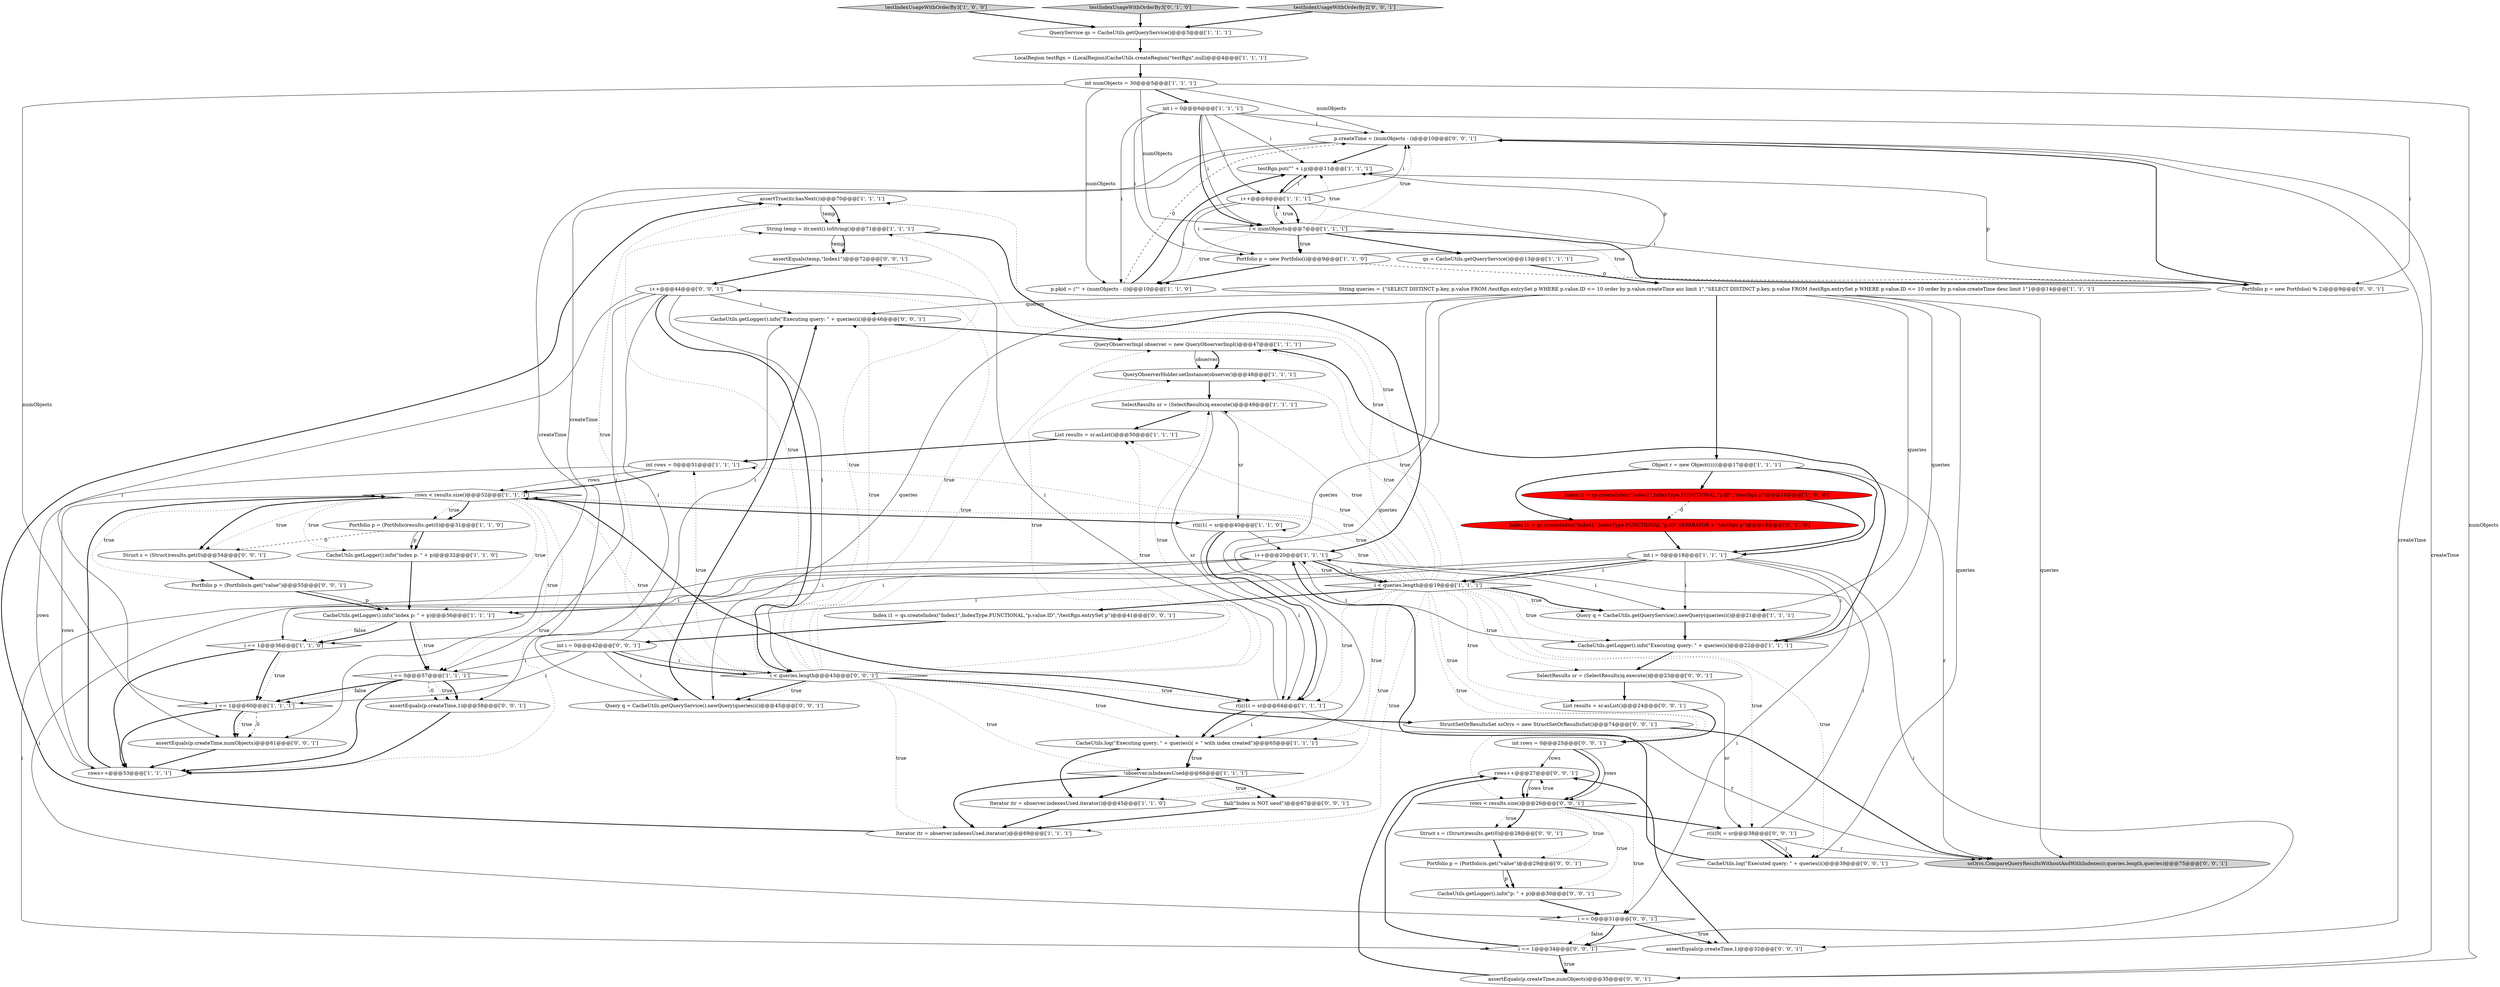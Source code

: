 digraph {
35 [style = filled, label = "assertTrue(itr.hasNext())@@@70@@@['1', '1', '1']", fillcolor = white, shape = ellipse image = "AAA0AAABBB1BBB"];
65 [style = filled, label = "StructSetOrResultsSet ssOrrs = new StructSetOrResultsSet()@@@74@@@['0', '0', '1']", fillcolor = white, shape = ellipse image = "AAA0AAABBB3BBB"];
23 [style = filled, label = "Object r = new Object((((((@@@17@@@['1', '1', '1']", fillcolor = white, shape = ellipse image = "AAA0AAABBB1BBB"];
32 [style = filled, label = "Iterator itr = observer.indexesUsed.iterator()@@@45@@@['1', '1', '0']", fillcolor = white, shape = ellipse image = "AAA0AAABBB1BBB"];
19 [style = filled, label = "i++@@@8@@@['1', '1', '1']", fillcolor = white, shape = ellipse image = "AAA0AAABBB1BBB"];
18 [style = filled, label = "int rows = 0@@@51@@@['1', '1', '1']", fillcolor = white, shape = ellipse image = "AAA0AAABBB1BBB"];
17 [style = filled, label = "List results = sr.asList()@@@50@@@['1', '1', '1']", fillcolor = white, shape = ellipse image = "AAA0AAABBB1BBB"];
25 [style = filled, label = "QueryObserverHolder.setInstance(observer)@@@48@@@['1', '1', '1']", fillcolor = white, shape = ellipse image = "AAA0AAABBB1BBB"];
71 [style = filled, label = "Portfolio p = (Portfolio)s.get(\"value\")@@@55@@@['0', '0', '1']", fillcolor = white, shape = ellipse image = "AAA0AAABBB3BBB"];
22 [style = filled, label = "int numObjects = 30@@@5@@@['1', '1', '1']", fillcolor = white, shape = ellipse image = "AAA0AAABBB1BBB"];
69 [style = filled, label = "assertEquals(p.createTime,1)@@@32@@@['0', '0', '1']", fillcolor = white, shape = ellipse image = "AAA0AAABBB3BBB"];
11 [style = filled, label = "CacheUtils.getLogger().info(\"index p: \" + p)@@@56@@@['1', '1', '1']", fillcolor = white, shape = ellipse image = "AAA0AAABBB1BBB"];
43 [style = filled, label = "fail(\"Index is NOT uesd\")@@@67@@@['0', '0', '1']", fillcolor = white, shape = ellipse image = "AAA0AAABBB3BBB"];
10 [style = filled, label = "Portfolio p = new Portfolio(i)@@@9@@@['1', '1', '0']", fillcolor = white, shape = ellipse image = "AAA0AAABBB1BBB"];
57 [style = filled, label = "CacheUtils.log(\"Executed query: \" + queries(i()@@@39@@@['0', '0', '1']", fillcolor = white, shape = ellipse image = "AAA0AAABBB3BBB"];
16 [style = filled, label = "QueryObserverImpl observer = new QueryObserverImpl()@@@47@@@['1', '1', '1']", fillcolor = white, shape = ellipse image = "AAA0AAABBB1BBB"];
27 [style = filled, label = "Query q = CacheUtils.getQueryService().newQuery(queries(i()@@@21@@@['1', '1', '1']", fillcolor = white, shape = ellipse image = "AAA0AAABBB1BBB"];
67 [style = filled, label = "CacheUtils.getLogger().info(\"Executing query: \" + queries(i()@@@46@@@['0', '0', '1']", fillcolor = white, shape = ellipse image = "AAA0AAABBB3BBB"];
29 [style = filled, label = "testIndexUsageWithOrderBy3['1', '0', '0']", fillcolor = lightgray, shape = diamond image = "AAA0AAABBB1BBB"];
54 [style = filled, label = "SelectResults sr = (SelectResults)q.execute()@@@23@@@['0', '0', '1']", fillcolor = white, shape = ellipse image = "AAA0AAABBB3BBB"];
64 [style = filled, label = "r(i((0( = sr@@@38@@@['0', '0', '1']", fillcolor = white, shape = ellipse image = "AAA0AAABBB3BBB"];
61 [style = filled, label = "Index i1 = qs.createIndex(\"Index1\",IndexType.FUNCTIONAL,\"p.value.ID\",\"/testRgn.entrySet p\")@@@41@@@['0', '0', '1']", fillcolor = white, shape = ellipse image = "AAA0AAABBB3BBB"];
66 [style = filled, label = "i++@@@44@@@['0', '0', '1']", fillcolor = white, shape = ellipse image = "AAA0AAABBB3BBB"];
45 [style = filled, label = "Portfolio p = new Portfolio(i % 2)@@@9@@@['0', '0', '1']", fillcolor = white, shape = ellipse image = "AAA0AAABBB3BBB"];
6 [style = filled, label = "String queries = {\"SELECT DISTINCT p.key, p.value FROM /testRgn.entrySet p WHERE p.value.ID <= 10 order by p.value.createTime asc limit 1\",\"SELECT DISTINCT p.key, p.value FROM /testRgn.entrySet p WHERE p.value.ID <= 10 order by p.value.createTime desc limit 1\"}@@@14@@@['1', '1', '1']", fillcolor = white, shape = ellipse image = "AAA0AAABBB1BBB"];
30 [style = filled, label = "Portfolio p = (Portfolio)results.get(0)@@@31@@@['1', '1', '0']", fillcolor = white, shape = ellipse image = "AAA0AAABBB1BBB"];
7 [style = filled, label = "Iterator itr = observer.indexesUsed.iterator()@@@69@@@['1', '1', '1']", fillcolor = white, shape = ellipse image = "AAA0AAABBB1BBB"];
5 [style = filled, label = "CacheUtils.getLogger().info(\"Executing query: \" + queries(i()@@@22@@@['1', '1', '1']", fillcolor = white, shape = ellipse image = "AAA0AAABBB1BBB"];
40 [style = filled, label = "Index i1 = qs.createIndex(\"Index1\",IndexType.FUNCTIONAL,\"p.ID\",SEPARATOR + \"testRgn p\")@@@18@@@['0', '1', '0']", fillcolor = red, shape = ellipse image = "AAA1AAABBB2BBB"];
47 [style = filled, label = "i == 0@@@31@@@['0', '0', '1']", fillcolor = white, shape = diamond image = "AAA0AAABBB3BBB"];
50 [style = filled, label = "int i = 0@@@42@@@['0', '0', '1']", fillcolor = white, shape = ellipse image = "AAA0AAABBB3BBB"];
52 [style = filled, label = "assertEquals(p.createTime,numObjects)@@@61@@@['0', '0', '1']", fillcolor = white, shape = ellipse image = "AAA0AAABBB3BBB"];
53 [style = filled, label = "p.createTime = (numObjects - i)@@@10@@@['0', '0', '1']", fillcolor = white, shape = ellipse image = "AAA0AAABBB3BBB"];
56 [style = filled, label = "Query q = CacheUtils.getQueryService().newQuery(queries(i()@@@45@@@['0', '0', '1']", fillcolor = white, shape = ellipse image = "AAA0AAABBB3BBB"];
28 [style = filled, label = "rows < results.size()@@@52@@@['1', '1', '1']", fillcolor = white, shape = diamond image = "AAA0AAABBB1BBB"];
70 [style = filled, label = "i == 1@@@34@@@['0', '0', '1']", fillcolor = white, shape = diamond image = "AAA0AAABBB3BBB"];
46 [style = filled, label = "Struct s = (Struct)results.get(0)@@@28@@@['0', '0', '1']", fillcolor = white, shape = ellipse image = "AAA0AAABBB3BBB"];
34 [style = filled, label = "LocalRegion testRgn = (LocalRegion)CacheUtils.createRegion(\"testRgn\",null)@@@4@@@['1', '1', '1']", fillcolor = white, shape = ellipse image = "AAA0AAABBB1BBB"];
20 [style = filled, label = "CacheUtils.getLogger().info(\"index p: \" + p)@@@32@@@['1', '1', '0']", fillcolor = white, shape = ellipse image = "AAA0AAABBB1BBB"];
55 [style = filled, label = "rows++@@@27@@@['0', '0', '1']", fillcolor = white, shape = ellipse image = "AAA0AAABBB3BBB"];
63 [style = filled, label = "int rows = 0@@@25@@@['0', '0', '1']", fillcolor = white, shape = ellipse image = "AAA0AAABBB3BBB"];
13 [style = filled, label = "i < queries.length@@@19@@@['1', '1', '1']", fillcolor = white, shape = diamond image = "AAA0AAABBB1BBB"];
72 [style = filled, label = "rows < results.size()@@@26@@@['0', '0', '1']", fillcolor = white, shape = diamond image = "AAA0AAABBB3BBB"];
1 [style = filled, label = "i == 1@@@36@@@['1', '1', '0']", fillcolor = white, shape = diamond image = "AAA0AAABBB1BBB"];
2 [style = filled, label = "qs = CacheUtils.getQueryService()@@@13@@@['1', '1', '1']", fillcolor = white, shape = ellipse image = "AAA0AAABBB1BBB"];
31 [style = filled, label = "i == 0@@@57@@@['1', '1', '1']", fillcolor = white, shape = diamond image = "AAA0AAABBB1BBB"];
33 [style = filled, label = "rows++@@@53@@@['1', '1', '1']", fillcolor = white, shape = ellipse image = "AAA0AAABBB1BBB"];
15 [style = filled, label = "i < numObjects@@@7@@@['1', '1', '1']", fillcolor = white, shape = diamond image = "AAA0AAABBB1BBB"];
60 [style = filled, label = "i < queries.length@@@43@@@['0', '0', '1']", fillcolor = white, shape = diamond image = "AAA0AAABBB3BBB"];
14 [style = filled, label = "r(i((1( = sr@@@64@@@['1', '1', '1']", fillcolor = white, shape = ellipse image = "AAA0AAABBB1BBB"];
0 [style = filled, label = "int i = 0@@@18@@@['1', '1', '1']", fillcolor = white, shape = ellipse image = "AAA0AAABBB1BBB"];
36 [style = filled, label = "r(i((1( = sr@@@40@@@['1', '1', '0']", fillcolor = white, shape = ellipse image = "AAA0AAABBB1BBB"];
41 [style = filled, label = "testIndexUsageWithOrderBy3['0', '1', '0']", fillcolor = lightgray, shape = diamond image = "AAA0AAABBB2BBB"];
38 [style = filled, label = "p.pkid = (\"\" + (numObjects - i))@@@10@@@['1', '1', '0']", fillcolor = white, shape = ellipse image = "AAA0AAABBB1BBB"];
39 [style = filled, label = "int i = 0@@@6@@@['1', '1', '1']", fillcolor = white, shape = ellipse image = "AAA0AAABBB1BBB"];
44 [style = filled, label = "CacheUtils.getLogger().info(\"p: \" + p)@@@30@@@['0', '0', '1']", fillcolor = white, shape = ellipse image = "AAA0AAABBB3BBB"];
37 [style = filled, label = "testRgn.put(\"\" + i,p)@@@11@@@['1', '1', '1']", fillcolor = white, shape = ellipse image = "AAA0AAABBB1BBB"];
48 [style = filled, label = "assertEquals(temp,\"Index1\")@@@72@@@['0', '0', '1']", fillcolor = white, shape = ellipse image = "AAA0AAABBB3BBB"];
4 [style = filled, label = "CacheUtils.log(\"Executing query: \" + queries(i( + \" with index created\")@@@65@@@['1', '1', '1']", fillcolor = white, shape = ellipse image = "AAA0AAABBB1BBB"];
59 [style = filled, label = "assertEquals(p.createTime,1)@@@58@@@['0', '0', '1']", fillcolor = white, shape = ellipse image = "AAA0AAABBB3BBB"];
42 [style = filled, label = "Portfolio p = (Portfolio)s.get(\"value\")@@@29@@@['0', '0', '1']", fillcolor = white, shape = ellipse image = "AAA0AAABBB3BBB"];
68 [style = filled, label = "List results = sr.asList()@@@24@@@['0', '0', '1']", fillcolor = white, shape = ellipse image = "AAA0AAABBB3BBB"];
3 [style = filled, label = "i++@@@20@@@['1', '1', '1']", fillcolor = white, shape = ellipse image = "AAA0AAABBB1BBB"];
58 [style = filled, label = "ssOrrs.CompareQueryResultsWithoutAndWithIndexes(r,queries.length,queries)@@@75@@@['0', '0', '1']", fillcolor = lightgray, shape = ellipse image = "AAA0AAABBB3BBB"];
21 [style = filled, label = "i == 1@@@60@@@['1', '1', '1']", fillcolor = white, shape = diamond image = "AAA0AAABBB1BBB"];
24 [style = filled, label = "Index i1 = qs.createIndex(\"Index1\",IndexType.FUNCTIONAL,\"p.ID\",\"/testRgn p\")@@@18@@@['1', '0', '0']", fillcolor = red, shape = ellipse image = "AAA1AAABBB1BBB"];
8 [style = filled, label = "SelectResults sr = (SelectResults)q.execute()@@@49@@@['1', '1', '1']", fillcolor = white, shape = ellipse image = "AAA0AAABBB1BBB"];
9 [style = filled, label = "!observer.isIndexesUsed@@@66@@@['1', '1', '1']", fillcolor = white, shape = diamond image = "AAA0AAABBB1BBB"];
49 [style = filled, label = "Struct s = (Struct)results.get(0)@@@54@@@['0', '0', '1']", fillcolor = white, shape = ellipse image = "AAA0AAABBB3BBB"];
62 [style = filled, label = "assertEquals(p.createTime,numObjects)@@@35@@@['0', '0', '1']", fillcolor = white, shape = ellipse image = "AAA0AAABBB3BBB"];
51 [style = filled, label = "testIndexUsageWithOrderBy2['0', '0', '1']", fillcolor = lightgray, shape = diamond image = "AAA0AAABBB3BBB"];
26 [style = filled, label = "String temp = itr.next().toString()@@@71@@@['1', '1', '1']", fillcolor = white, shape = ellipse image = "AAA0AAABBB1BBB"];
12 [style = filled, label = "QueryService qs = CacheUtils.getQueryService()@@@3@@@['1', '1', '1']", fillcolor = white, shape = ellipse image = "AAA0AAABBB1BBB"];
28->11 [style = dotted, label="true"];
63->72 [style = bold, label=""];
60->8 [style = dotted, label="true"];
31->59 [style = dashed, label="0"];
15->10 [style = bold, label=""];
55->72 [style = bold, label=""];
71->11 [style = bold, label=""];
13->28 [style = dotted, label="true"];
0->13 [style = bold, label=""];
13->27 [style = dotted, label="true"];
60->48 [style = dotted, label="true"];
19->37 [style = solid, label="i"];
22->62 [style = solid, label="numObjects"];
2->6 [style = bold, label=""];
30->20 [style = bold, label=""];
54->68 [style = bold, label=""];
13->68 [style = dotted, label="true"];
21->52 [style = dashed, label="0"];
7->35 [style = bold, label=""];
1->21 [style = dotted, label="true"];
47->69 [style = bold, label=""];
56->67 [style = bold, label=""];
33->28 [style = solid, label="rows"];
50->60 [style = solid, label="i"];
70->55 [style = bold, label=""];
31->21 [style = bold, label=""];
62->55 [style = bold, label=""];
21->52 [style = bold, label=""];
13->5 [style = dotted, label="true"];
9->43 [style = bold, label=""];
9->7 [style = bold, label=""];
64->58 [style = solid, label="r"];
60->35 [style = dotted, label="true"];
8->36 [style = solid, label="sr"];
60->4 [style = dotted, label="true"];
69->55 [style = bold, label=""];
28->14 [style = bold, label=""];
31->21 [style = dotted, label="false"];
13->35 [style = dotted, label="true"];
60->18 [style = dotted, label="true"];
28->30 [style = dotted, label="true"];
22->15 [style = solid, label="numObjects"];
53->52 [style = solid, label="createTime"];
1->33 [style = bold, label=""];
42->44 [style = bold, label=""];
16->25 [style = solid, label="observer"];
3->70 [style = solid, label="i"];
11->31 [style = dotted, label="true"];
31->59 [style = dotted, label="true"];
26->48 [style = solid, label="temp"];
30->49 [style = dashed, label="0"];
1->21 [style = bold, label=""];
6->14 [style = solid, label="queries"];
72->55 [style = dotted, label="true"];
39->19 [style = solid, label="i"];
53->62 [style = solid, label="createTime"];
14->58 [style = solid, label="r"];
19->53 [style = solid, label="i"];
15->53 [style = dotted, label="true"];
6->67 [style = solid, label="queries"];
47->70 [style = dotted, label="false"];
60->65 [style = bold, label=""];
66->60 [style = bold, label=""];
27->5 [style = bold, label=""];
14->4 [style = solid, label="i"];
19->15 [style = bold, label=""];
19->15 [style = solid, label="i"];
60->14 [style = dotted, label="true"];
44->47 [style = bold, label=""];
13->4 [style = dotted, label="true"];
39->37 [style = solid, label="i"];
64->3 [style = solid, label="i"];
60->9 [style = dotted, label="true"];
46->42 [style = bold, label=""];
13->17 [style = dotted, label="true"];
60->7 [style = dotted, label="true"];
30->20 [style = solid, label="p"];
28->36 [style = bold, label=""];
67->16 [style = bold, label=""];
28->30 [style = bold, label=""];
13->3 [style = dotted, label="true"];
6->5 [style = solid, label="queries"];
13->25 [style = dotted, label="true"];
24->0 [style = bold, label=""];
50->21 [style = solid, label="i"];
13->36 [style = dotted, label="true"];
0->70 [style = solid, label="i"];
33->28 [style = bold, label=""];
11->1 [style = dotted, label="false"];
6->58 [style = solid, label="queries"];
9->32 [style = bold, label=""];
36->3 [style = solid, label="i"];
40->0 [style = bold, label=""];
0->27 [style = solid, label="i"];
55->72 [style = solid, label="rows"];
15->10 [style = dotted, label="true"];
24->40 [style = dashed, label="0"];
32->7 [style = bold, label=""];
13->7 [style = dotted, label="true"];
71->11 [style = solid, label="p"];
36->14 [style = bold, label=""];
3->13 [style = solid, label="i"];
18->28 [style = bold, label=""];
13->32 [style = dotted, label="true"];
8->17 [style = bold, label=""];
60->25 [style = dotted, label="true"];
49->71 [style = bold, label=""];
38->37 [style = bold, label=""];
31->33 [style = bold, label=""];
6->4 [style = solid, label="queries"];
13->61 [style = bold, label=""];
14->66 [style = solid, label="i"];
9->43 [style = dotted, label="true"];
60->26 [style = dotted, label="true"];
18->33 [style = solid, label="rows"];
19->45 [style = solid, label="i"];
26->48 [style = bold, label=""];
22->52 [style = solid, label="numObjects"];
0->47 [style = solid, label="i"];
64->57 [style = bold, label=""];
72->64 [style = bold, label=""];
10->45 [style = dashed, label="0"];
50->67 [style = solid, label="i"];
3->47 [style = solid, label="i"];
14->4 [style = bold, label=""];
60->56 [style = bold, label=""];
39->15 [style = solid, label="i"];
60->16 [style = dotted, label="true"];
4->9 [style = bold, label=""];
13->16 [style = dotted, label="true"];
13->18 [style = dotted, label="true"];
60->66 [style = dotted, label="true"];
31->59 [style = bold, label=""];
10->37 [style = solid, label="p"];
66->31 [style = solid, label="i"];
66->21 [style = solid, label="i"];
60->56 [style = dotted, label="true"];
3->5 [style = solid, label="i"];
52->33 [style = bold, label=""];
19->10 [style = solid, label="i"];
6->23 [style = bold, label=""];
26->3 [style = bold, label=""];
51->12 [style = bold, label=""];
0->1 [style = solid, label="i"];
68->63 [style = bold, label=""];
13->26 [style = dotted, label="true"];
28->49 [style = bold, label=""];
28->20 [style = dotted, label="true"];
53->59 [style = solid, label="createTime"];
72->46 [style = dotted, label="true"];
45->53 [style = bold, label=""];
60->17 [style = dotted, label="true"];
35->26 [style = solid, label="temp"];
23->0 [style = bold, label=""];
43->7 [style = bold, label=""];
50->31 [style = solid, label="i"];
5->16 [style = bold, label=""];
11->31 [style = bold, label=""];
53->37 [style = bold, label=""];
72->42 [style = dotted, label="true"];
13->27 [style = bold, label=""];
50->60 [style = bold, label=""];
13->8 [style = dotted, label="true"];
8->14 [style = solid, label="sr"];
22->53 [style = solid, label="numObjects"];
38->53 [style = dashed, label="0"];
42->44 [style = solid, label="p"];
18->28 [style = solid, label="rows"];
47->70 [style = bold, label=""];
22->39 [style = bold, label=""];
15->37 [style = dotted, label="true"];
41->12 [style = bold, label=""];
59->33 [style = bold, label=""];
72->44 [style = dotted, label="true"];
15->45 [style = dotted, label="true"];
13->14 [style = dotted, label="true"];
35->26 [style = bold, label=""];
19->38 [style = solid, label="i"];
10->38 [style = bold, label=""];
48->66 [style = bold, label=""];
20->11 [style = bold, label=""];
47->69 [style = dotted, label="true"];
28->71 [style = dotted, label="true"];
39->45 [style = solid, label="i"];
5->54 [style = bold, label=""];
63->55 [style = solid, label="rows"];
72->47 [style = dotted, label="true"];
63->72 [style = solid, label="rows"];
39->15 [style = bold, label=""];
15->2 [style = bold, label=""];
28->31 [style = dotted, label="true"];
15->45 [style = bold, label=""];
13->64 [style = dotted, label="true"];
72->46 [style = bold, label=""];
13->63 [style = dotted, label="true"];
11->1 [style = bold, label=""];
3->27 [style = solid, label="i"];
39->10 [style = solid, label="i"];
6->27 [style = solid, label="queries"];
0->13 [style = solid, label="i"];
66->60 [style = solid, label="i"];
28->33 [style = dotted, label="true"];
21->33 [style = bold, label=""];
23->58 [style = solid, label="r"];
70->62 [style = bold, label=""];
39->38 [style = solid, label="i"];
12->34 [style = bold, label=""];
16->25 [style = bold, label=""];
3->1 [style = solid, label="i"];
6->57 [style = solid, label="queries"];
39->53 [style = solid, label="i"];
66->56 [style = solid, label="i"];
60->67 [style = dotted, label="true"];
50->56 [style = solid, label="i"];
28->49 [style = dotted, label="true"];
54->64 [style = solid, label="sr"];
0->5 [style = solid, label="i"];
34->22 [style = bold, label=""];
22->38 [style = solid, label="numObjects"];
23->24 [style = bold, label=""];
29->12 [style = bold, label=""];
65->58 [style = bold, label=""];
13->72 [style = dotted, label="true"];
13->57 [style = dotted, label="true"];
23->40 [style = bold, label=""];
15->19 [style = dotted, label="true"];
17->18 [style = bold, label=""];
0->11 [style = solid, label="i"];
53->69 [style = solid, label="createTime"];
61->50 [style = bold, label=""];
70->62 [style = dotted, label="true"];
3->13 [style = bold, label=""];
21->52 [style = dotted, label="true"];
60->28 [style = dotted, label="true"];
15->38 [style = dotted, label="true"];
25->8 [style = bold, label=""];
3->11 [style = solid, label="i"];
64->57 [style = solid, label="i"];
37->19 [style = bold, label=""];
57->3 [style = bold, label=""];
45->37 [style = solid, label="p"];
66->67 [style = solid, label="i"];
4->9 [style = dotted, label="true"];
6->56 [style = solid, label="queries"];
4->32 [style = bold, label=""];
13->54 [style = dotted, label="true"];
36->14 [style = solid, label="i"];
}
